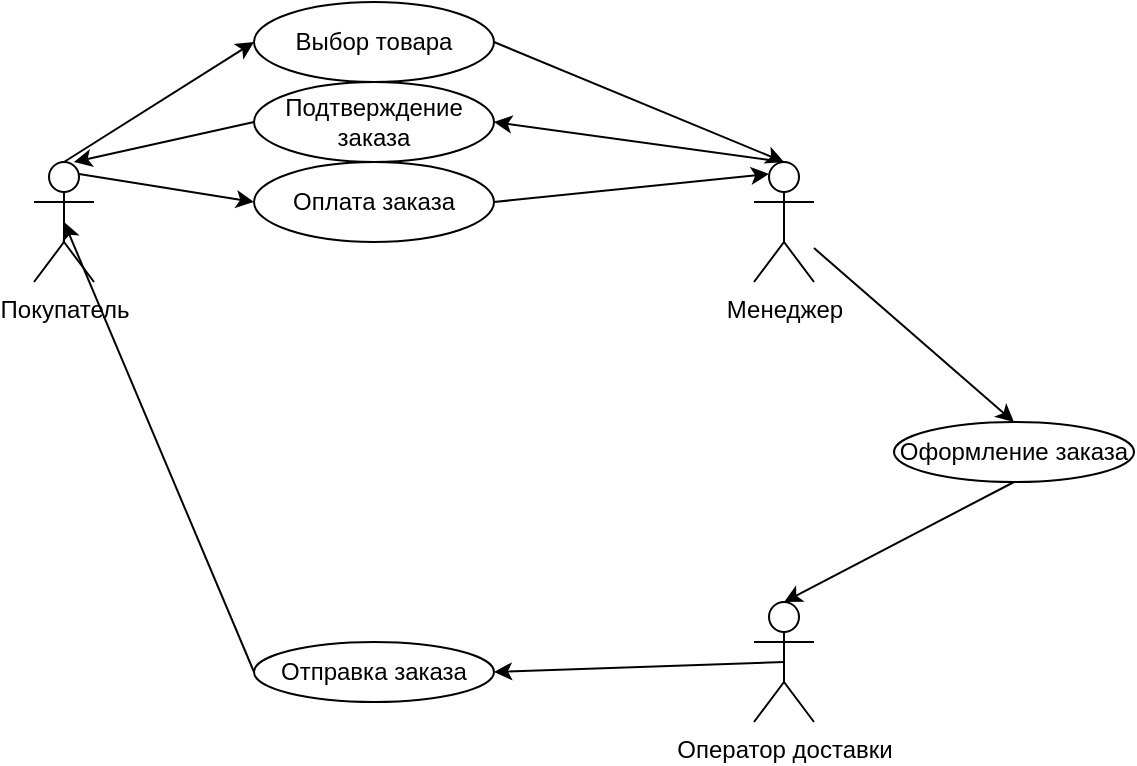 <mxfile version="12.1.3" pages="1"><diagram id="SIm-D9hjYikedD_YDyFv" name="Page-1"><mxGraphModel dx="1408" dy="601" grid="1" gridSize="10" guides="1" tooltips="1" connect="1" arrows="1" fold="1" page="1" pageScale="1" pageWidth="827" pageHeight="1169" math="0" shadow="0"><root><mxCell id="0"/><mxCell id="1" parent="0"/><mxCell id="6DnulQ0x_S5KhzHqdN0h-1" value="Покупатель" style="shape=umlActor;verticalLabelPosition=bottom;labelBackgroundColor=#ffffff;verticalAlign=top;html=1;outlineConnect=0;" vertex="1" parent="1"><mxGeometry x="100" y="90" width="30" height="60" as="geometry"/></mxCell><mxCell id="6DnulQ0x_S5KhzHqdN0h-2" value="Выбор товара" style="ellipse;whiteSpace=wrap;html=1;" vertex="1" parent="1"><mxGeometry x="210" y="10" width="120" height="40" as="geometry"/></mxCell><mxCell id="6DnulQ0x_S5KhzHqdN0h-5" value="" style="endArrow=classic;html=1;entryX=0;entryY=0.5;entryDx=0;entryDy=0;exitX=0.5;exitY=0;exitDx=0;exitDy=0;exitPerimeter=0;" edge="1" parent="1" source="6DnulQ0x_S5KhzHqdN0h-1" target="6DnulQ0x_S5KhzHqdN0h-2"><mxGeometry width="50" height="50" relative="1" as="geometry"><mxPoint x="100" y="240" as="sourcePoint"/><mxPoint x="150" y="190" as="targetPoint"/></mxGeometry></mxCell><mxCell id="6DnulQ0x_S5KhzHqdN0h-6" value="Подтверждение заказа" style="ellipse;whiteSpace=wrap;html=1;" vertex="1" parent="1"><mxGeometry x="210" y="50" width="120" height="40" as="geometry"/></mxCell><mxCell id="6DnulQ0x_S5KhzHqdN0h-7" value="Оплата заказа" style="ellipse;whiteSpace=wrap;html=1;" vertex="1" parent="1"><mxGeometry x="210" y="90" width="120" height="40" as="geometry"/></mxCell><mxCell id="6DnulQ0x_S5KhzHqdN0h-13" value="Менеджер" style="shape=umlActor;verticalLabelPosition=bottom;labelBackgroundColor=#ffffff;verticalAlign=top;html=1;outlineConnect=0;" vertex="1" parent="1"><mxGeometry x="460" y="90" width="30" height="60" as="geometry"/></mxCell><mxCell id="6DnulQ0x_S5KhzHqdN0h-14" value="" style="endArrow=classic;html=1;entryX=0.5;entryY=0;entryDx=0;entryDy=0;entryPerimeter=0;" edge="1" parent="1" target="6DnulQ0x_S5KhzHqdN0h-13"><mxGeometry width="50" height="50" relative="1" as="geometry"><mxPoint x="330" y="30" as="sourcePoint"/><mxPoint x="130" y="190" as="targetPoint"/></mxGeometry></mxCell><mxCell id="6DnulQ0x_S5KhzHqdN0h-15" value="" style="endArrow=classic;html=1;entryX=1;entryY=0.5;entryDx=0;entryDy=0;exitX=0.5;exitY=0;exitDx=0;exitDy=0;exitPerimeter=0;" edge="1" parent="1" source="6DnulQ0x_S5KhzHqdN0h-13" target="6DnulQ0x_S5KhzHqdN0h-6"><mxGeometry width="50" height="50" relative="1" as="geometry"><mxPoint x="80" y="240" as="sourcePoint"/><mxPoint x="130" y="190" as="targetPoint"/></mxGeometry></mxCell><mxCell id="6DnulQ0x_S5KhzHqdN0h-16" value="" style="endArrow=classic;html=1;exitX=0;exitY=0.5;exitDx=0;exitDy=0;" edge="1" parent="1" source="6DnulQ0x_S5KhzHqdN0h-6"><mxGeometry width="50" height="50" relative="1" as="geometry"><mxPoint x="80" y="240" as="sourcePoint"/><mxPoint x="120" y="90" as="targetPoint"/></mxGeometry></mxCell><mxCell id="6DnulQ0x_S5KhzHqdN0h-17" value="" style="endArrow=classic;html=1;entryX=0;entryY=0.5;entryDx=0;entryDy=0;exitX=0.75;exitY=0.1;exitDx=0;exitDy=0;exitPerimeter=0;" edge="1" parent="1" source="6DnulQ0x_S5KhzHqdN0h-1" target="6DnulQ0x_S5KhzHqdN0h-7"><mxGeometry width="50" height="50" relative="1" as="geometry"><mxPoint x="80" y="240" as="sourcePoint"/><mxPoint x="130" y="190" as="targetPoint"/></mxGeometry></mxCell><mxCell id="6DnulQ0x_S5KhzHqdN0h-18" value="" style="endArrow=classic;html=1;entryX=0.25;entryY=0.1;entryDx=0;entryDy=0;entryPerimeter=0;exitX=1;exitY=0.5;exitDx=0;exitDy=0;" edge="1" parent="1" source="6DnulQ0x_S5KhzHqdN0h-7" target="6DnulQ0x_S5KhzHqdN0h-13"><mxGeometry width="50" height="50" relative="1" as="geometry"><mxPoint x="80" y="240" as="sourcePoint"/><mxPoint x="130" y="190" as="targetPoint"/></mxGeometry></mxCell><mxCell id="6DnulQ0x_S5KhzHqdN0h-19" value="Оформление заказа" style="ellipse;whiteSpace=wrap;html=1;" vertex="1" parent="1"><mxGeometry x="530" y="220" width="120" height="30" as="geometry"/></mxCell><mxCell id="6DnulQ0x_S5KhzHqdN0h-20" value="" style="endArrow=classic;html=1;entryX=0.5;entryY=0;entryDx=0;entryDy=0;" edge="1" parent="1" source="6DnulQ0x_S5KhzHqdN0h-13" target="6DnulQ0x_S5KhzHqdN0h-19"><mxGeometry width="50" height="50" relative="1" as="geometry"><mxPoint x="80" y="370" as="sourcePoint"/><mxPoint x="130" y="320" as="targetPoint"/></mxGeometry></mxCell><mxCell id="6DnulQ0x_S5KhzHqdN0h-21" value="Оператор доставки" style="shape=umlActor;verticalLabelPosition=bottom;labelBackgroundColor=#ffffff;verticalAlign=top;html=1;outlineConnect=0;" vertex="1" parent="1"><mxGeometry x="460" y="310" width="30" height="60" as="geometry"/></mxCell><mxCell id="6DnulQ0x_S5KhzHqdN0h-22" value="" style="endArrow=classic;html=1;exitX=0.5;exitY=1;exitDx=0;exitDy=0;entryX=0.5;entryY=0;entryDx=0;entryDy=0;entryPerimeter=0;" edge="1" parent="1" source="6DnulQ0x_S5KhzHqdN0h-19" target="6DnulQ0x_S5KhzHqdN0h-21"><mxGeometry width="50" height="50" relative="1" as="geometry"><mxPoint x="80" y="470" as="sourcePoint"/><mxPoint x="130" y="420" as="targetPoint"/></mxGeometry></mxCell><mxCell id="6DnulQ0x_S5KhzHqdN0h-23" value="Отправка заказа" style="ellipse;whiteSpace=wrap;html=1;" vertex="1" parent="1"><mxGeometry x="210" y="330" width="120" height="30" as="geometry"/></mxCell><mxCell id="6DnulQ0x_S5KhzHqdN0h-24" value="" style="endArrow=classic;html=1;exitX=0.5;exitY=0.5;exitDx=0;exitDy=0;exitPerimeter=0;entryX=1;entryY=0.5;entryDx=0;entryDy=0;" edge="1" parent="1" source="6DnulQ0x_S5KhzHqdN0h-21" target="6DnulQ0x_S5KhzHqdN0h-23"><mxGeometry width="50" height="50" relative="1" as="geometry"><mxPoint x="80" y="460" as="sourcePoint"/><mxPoint x="130" y="410" as="targetPoint"/></mxGeometry></mxCell><mxCell id="6DnulQ0x_S5KhzHqdN0h-25" value="" style="endArrow=classic;html=1;exitX=0;exitY=0.5;exitDx=0;exitDy=0;entryX=0.5;entryY=0.5;entryDx=0;entryDy=0;entryPerimeter=0;" edge="1" parent="1" source="6DnulQ0x_S5KhzHqdN0h-23" target="6DnulQ0x_S5KhzHqdN0h-1"><mxGeometry width="50" height="50" relative="1" as="geometry"><mxPoint x="80" y="460" as="sourcePoint"/><mxPoint x="130" y="410" as="targetPoint"/></mxGeometry></mxCell></root></mxGraphModel></diagram></mxfile>